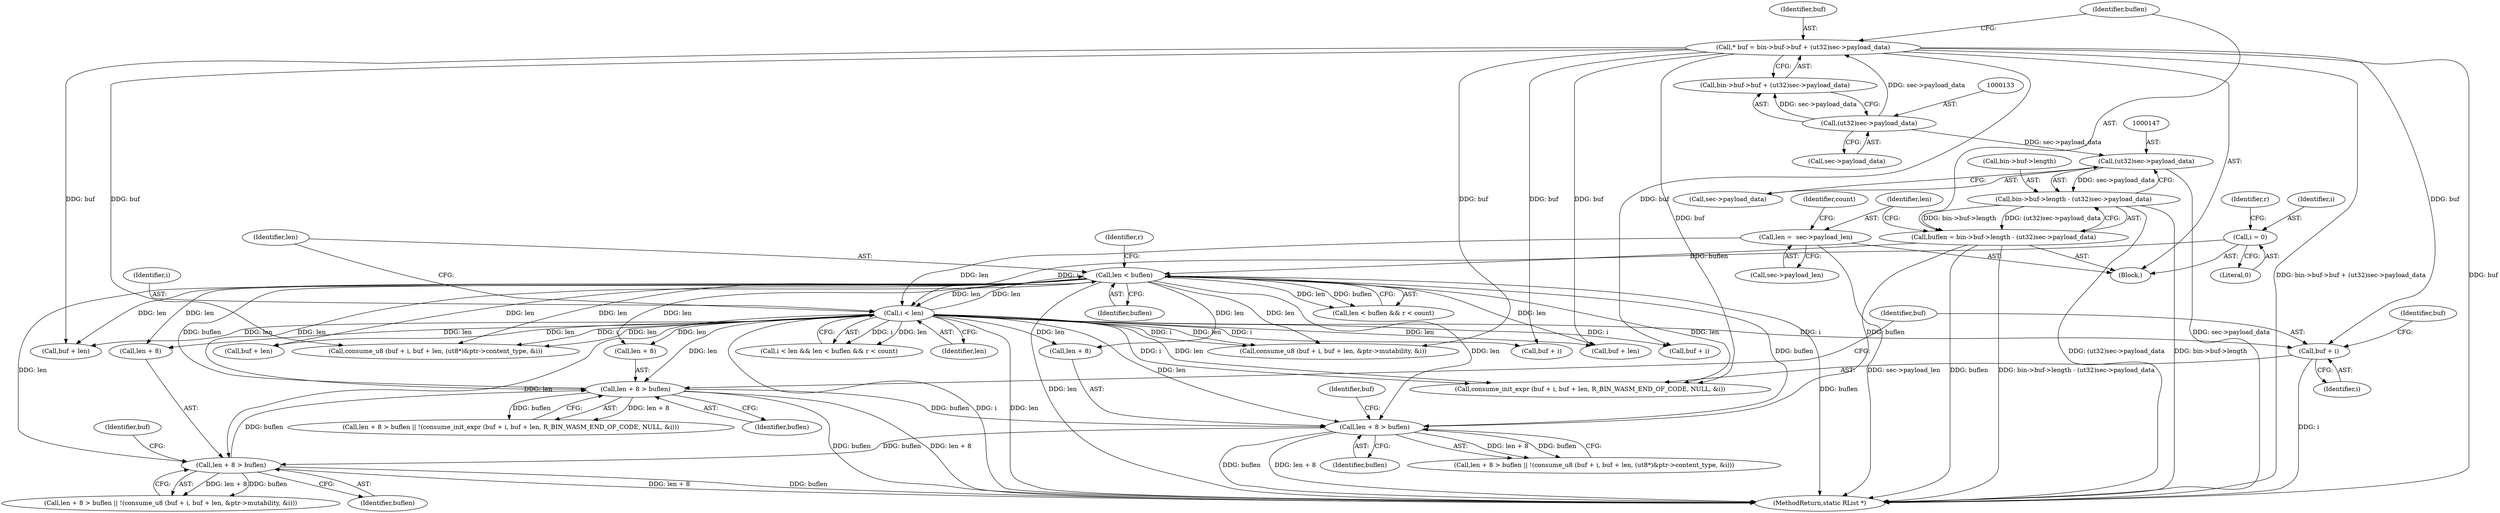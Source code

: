 digraph "0_radare2_d2632f6483a3ceb5d8e0a5fb11142c51c43978b4_2@pointer" {
"1000250" [label="(Call,buf + i)"];
"1000124" [label="(Call,* buf = bin->buf->buf + (ut32)sec->payload_data)"];
"1000132" [label="(Call,(ut32)sec->payload_data)"];
"1000173" [label="(Call,i < len)"];
"1000164" [label="(Call,i = 0)"];
"1000152" [label="(Call,len =  sec->payload_len)"];
"1000177" [label="(Call,len < buflen)"];
"1000138" [label="(Call,buflen = bin->buf->length - (ut32)sec->payload_data)"];
"1000140" [label="(Call,bin->buf->length - (ut32)sec->payload_data)"];
"1000146" [label="(Call,(ut32)sec->payload_data)"];
"1000243" [label="(Call,len + 8 > buflen)"];
"1000220" [label="(Call,len + 8 > buflen)"];
"1000195" [label="(Call,len + 8 > buflen)"];
"1000103" [label="(Block,)"];
"1000146" [label="(Call,(ut32)sec->payload_data)"];
"1000175" [label="(Identifier,len)"];
"1000230" [label="(Call,buf + len)"];
"1000178" [label="(Identifier,len)"];
"1000226" [label="(Call,consume_u8 (buf + i, buf + len, &ptr->mutability, &i))"];
"1000250" [label="(Call,buf + i)"];
"1000227" [label="(Call,buf + i)"];
"1000154" [label="(Call,sec->payload_len)"];
"1000181" [label="(Identifier,r)"];
"1000139" [label="(Identifier,buflen)"];
"1000126" [label="(Call,bin->buf->buf + (ut32)sec->payload_data)"];
"1000177" [label="(Call,len < buflen)"];
"1000224" [label="(Identifier,buflen)"];
"1000138" [label="(Call,buflen = bin->buf->length - (ut32)sec->payload_data)"];
"1000243" [label="(Call,len + 8 > buflen)"];
"1000196" [label="(Call,len + 8)"];
"1000203" [label="(Identifier,buf)"];
"1000201" [label="(Call,consume_u8 (buf + i, buf + len, (ut8*)&ptr->content_type, &i))"];
"1000202" [label="(Call,buf + i)"];
"1000173" [label="(Call,i < len)"];
"1000172" [label="(Call,i < len && len < buflen && r < count)"];
"1000141" [label="(Call,bin->buf->length)"];
"1000228" [label="(Identifier,buf)"];
"1000244" [label="(Call,len + 8)"];
"1000251" [label="(Identifier,buf)"];
"1000148" [label="(Call,sec->payload_data)"];
"1000166" [label="(Literal,0)"];
"1000176" [label="(Call,len < buflen && r < count)"];
"1000174" [label="(Identifier,i)"];
"1000152" [label="(Call,len =  sec->payload_len)"];
"1000153" [label="(Identifier,len)"];
"1000220" [label="(Call,len + 8 > buflen)"];
"1000164" [label="(Call,i = 0)"];
"1000252" [label="(Identifier,i)"];
"1000253" [label="(Call,buf + len)"];
"1000242" [label="(Call,len + 8 > buflen || !(consume_init_expr (buf + i, buf + len, R_BIN_WASM_END_OF_CODE, NULL, &i)))"];
"1000221" [label="(Call,len + 8)"];
"1000195" [label="(Call,len + 8 > buflen)"];
"1000205" [label="(Call,buf + len)"];
"1000219" [label="(Call,len + 8 > buflen || !(consume_u8 (buf + i, buf + len, &ptr->mutability, &i)))"];
"1000249" [label="(Call,consume_init_expr (buf + i, buf + len, R_BIN_WASM_END_OF_CODE, NULL, &i))"];
"1000199" [label="(Identifier,buflen)"];
"1000247" [label="(Identifier,buflen)"];
"1000132" [label="(Call,(ut32)sec->payload_data)"];
"1000140" [label="(Call,bin->buf->length - (ut32)sec->payload_data)"];
"1000124" [label="(Call,* buf = bin->buf->buf + (ut32)sec->payload_data)"];
"1000125" [label="(Identifier,buf)"];
"1000165" [label="(Identifier,i)"];
"1000159" [label="(Identifier,count)"];
"1000179" [label="(Identifier,buflen)"];
"1000169" [label="(Identifier,r)"];
"1000134" [label="(Call,sec->payload_data)"];
"1000254" [label="(Identifier,buf)"];
"1000274" [label="(MethodReturn,static RList *)"];
"1000194" [label="(Call,len + 8 > buflen || !(consume_u8 (buf + i, buf + len, (ut8*)&ptr->content_type, &i)))"];
"1000250" -> "1000249"  [label="AST: "];
"1000250" -> "1000252"  [label="CFG: "];
"1000251" -> "1000250"  [label="AST: "];
"1000252" -> "1000250"  [label="AST: "];
"1000254" -> "1000250"  [label="CFG: "];
"1000250" -> "1000274"  [label="DDG: i"];
"1000124" -> "1000250"  [label="DDG: buf"];
"1000173" -> "1000250"  [label="DDG: i"];
"1000124" -> "1000103"  [label="AST: "];
"1000124" -> "1000126"  [label="CFG: "];
"1000125" -> "1000124"  [label="AST: "];
"1000126" -> "1000124"  [label="AST: "];
"1000139" -> "1000124"  [label="CFG: "];
"1000124" -> "1000274"  [label="DDG: bin->buf->buf + (ut32)sec->payload_data"];
"1000124" -> "1000274"  [label="DDG: buf"];
"1000132" -> "1000124"  [label="DDG: sec->payload_data"];
"1000124" -> "1000201"  [label="DDG: buf"];
"1000124" -> "1000202"  [label="DDG: buf"];
"1000124" -> "1000226"  [label="DDG: buf"];
"1000124" -> "1000227"  [label="DDG: buf"];
"1000124" -> "1000230"  [label="DDG: buf"];
"1000124" -> "1000249"  [label="DDG: buf"];
"1000124" -> "1000253"  [label="DDG: buf"];
"1000132" -> "1000126"  [label="AST: "];
"1000132" -> "1000134"  [label="CFG: "];
"1000133" -> "1000132"  [label="AST: "];
"1000134" -> "1000132"  [label="AST: "];
"1000126" -> "1000132"  [label="CFG: "];
"1000132" -> "1000126"  [label="DDG: sec->payload_data"];
"1000132" -> "1000146"  [label="DDG: sec->payload_data"];
"1000173" -> "1000172"  [label="AST: "];
"1000173" -> "1000175"  [label="CFG: "];
"1000174" -> "1000173"  [label="AST: "];
"1000175" -> "1000173"  [label="AST: "];
"1000178" -> "1000173"  [label="CFG: "];
"1000172" -> "1000173"  [label="CFG: "];
"1000173" -> "1000274"  [label="DDG: i"];
"1000173" -> "1000274"  [label="DDG: len"];
"1000173" -> "1000172"  [label="DDG: i"];
"1000173" -> "1000172"  [label="DDG: len"];
"1000164" -> "1000173"  [label="DDG: i"];
"1000152" -> "1000173"  [label="DDG: len"];
"1000177" -> "1000173"  [label="DDG: len"];
"1000173" -> "1000177"  [label="DDG: len"];
"1000173" -> "1000195"  [label="DDG: len"];
"1000173" -> "1000196"  [label="DDG: len"];
"1000173" -> "1000201"  [label="DDG: i"];
"1000173" -> "1000201"  [label="DDG: len"];
"1000173" -> "1000202"  [label="DDG: i"];
"1000173" -> "1000205"  [label="DDG: len"];
"1000173" -> "1000220"  [label="DDG: len"];
"1000173" -> "1000221"  [label="DDG: len"];
"1000173" -> "1000226"  [label="DDG: i"];
"1000173" -> "1000226"  [label="DDG: len"];
"1000173" -> "1000227"  [label="DDG: i"];
"1000173" -> "1000230"  [label="DDG: len"];
"1000173" -> "1000243"  [label="DDG: len"];
"1000173" -> "1000244"  [label="DDG: len"];
"1000173" -> "1000249"  [label="DDG: i"];
"1000173" -> "1000249"  [label="DDG: len"];
"1000173" -> "1000253"  [label="DDG: len"];
"1000164" -> "1000103"  [label="AST: "];
"1000164" -> "1000166"  [label="CFG: "];
"1000165" -> "1000164"  [label="AST: "];
"1000166" -> "1000164"  [label="AST: "];
"1000169" -> "1000164"  [label="CFG: "];
"1000152" -> "1000103"  [label="AST: "];
"1000152" -> "1000154"  [label="CFG: "];
"1000153" -> "1000152"  [label="AST: "];
"1000154" -> "1000152"  [label="AST: "];
"1000159" -> "1000152"  [label="CFG: "];
"1000152" -> "1000274"  [label="DDG: sec->payload_len"];
"1000177" -> "1000176"  [label="AST: "];
"1000177" -> "1000179"  [label="CFG: "];
"1000178" -> "1000177"  [label="AST: "];
"1000179" -> "1000177"  [label="AST: "];
"1000181" -> "1000177"  [label="CFG: "];
"1000176" -> "1000177"  [label="CFG: "];
"1000177" -> "1000274"  [label="DDG: len"];
"1000177" -> "1000274"  [label="DDG: buflen"];
"1000177" -> "1000176"  [label="DDG: len"];
"1000177" -> "1000176"  [label="DDG: buflen"];
"1000138" -> "1000177"  [label="DDG: buflen"];
"1000243" -> "1000177"  [label="DDG: buflen"];
"1000177" -> "1000195"  [label="DDG: len"];
"1000177" -> "1000195"  [label="DDG: buflen"];
"1000177" -> "1000196"  [label="DDG: len"];
"1000177" -> "1000201"  [label="DDG: len"];
"1000177" -> "1000205"  [label="DDG: len"];
"1000177" -> "1000220"  [label="DDG: len"];
"1000177" -> "1000221"  [label="DDG: len"];
"1000177" -> "1000226"  [label="DDG: len"];
"1000177" -> "1000230"  [label="DDG: len"];
"1000177" -> "1000243"  [label="DDG: len"];
"1000177" -> "1000244"  [label="DDG: len"];
"1000177" -> "1000249"  [label="DDG: len"];
"1000177" -> "1000253"  [label="DDG: len"];
"1000138" -> "1000103"  [label="AST: "];
"1000138" -> "1000140"  [label="CFG: "];
"1000139" -> "1000138"  [label="AST: "];
"1000140" -> "1000138"  [label="AST: "];
"1000153" -> "1000138"  [label="CFG: "];
"1000138" -> "1000274"  [label="DDG: buflen"];
"1000138" -> "1000274"  [label="DDG: bin->buf->length - (ut32)sec->payload_data"];
"1000140" -> "1000138"  [label="DDG: bin->buf->length"];
"1000140" -> "1000138"  [label="DDG: (ut32)sec->payload_data"];
"1000138" -> "1000195"  [label="DDG: buflen"];
"1000140" -> "1000146"  [label="CFG: "];
"1000141" -> "1000140"  [label="AST: "];
"1000146" -> "1000140"  [label="AST: "];
"1000140" -> "1000274"  [label="DDG: bin->buf->length"];
"1000140" -> "1000274"  [label="DDG: (ut32)sec->payload_data"];
"1000146" -> "1000140"  [label="DDG: sec->payload_data"];
"1000146" -> "1000148"  [label="CFG: "];
"1000147" -> "1000146"  [label="AST: "];
"1000148" -> "1000146"  [label="AST: "];
"1000146" -> "1000274"  [label="DDG: sec->payload_data"];
"1000243" -> "1000242"  [label="AST: "];
"1000243" -> "1000247"  [label="CFG: "];
"1000244" -> "1000243"  [label="AST: "];
"1000247" -> "1000243"  [label="AST: "];
"1000251" -> "1000243"  [label="CFG: "];
"1000242" -> "1000243"  [label="CFG: "];
"1000243" -> "1000274"  [label="DDG: len + 8"];
"1000243" -> "1000274"  [label="DDG: buflen"];
"1000243" -> "1000195"  [label="DDG: buflen"];
"1000243" -> "1000242"  [label="DDG: len + 8"];
"1000243" -> "1000242"  [label="DDG: buflen"];
"1000220" -> "1000243"  [label="DDG: buflen"];
"1000220" -> "1000219"  [label="AST: "];
"1000220" -> "1000224"  [label="CFG: "];
"1000221" -> "1000220"  [label="AST: "];
"1000224" -> "1000220"  [label="AST: "];
"1000228" -> "1000220"  [label="CFG: "];
"1000219" -> "1000220"  [label="CFG: "];
"1000220" -> "1000274"  [label="DDG: len + 8"];
"1000220" -> "1000274"  [label="DDG: buflen"];
"1000220" -> "1000219"  [label="DDG: len + 8"];
"1000220" -> "1000219"  [label="DDG: buflen"];
"1000195" -> "1000220"  [label="DDG: buflen"];
"1000195" -> "1000194"  [label="AST: "];
"1000195" -> "1000199"  [label="CFG: "];
"1000196" -> "1000195"  [label="AST: "];
"1000199" -> "1000195"  [label="AST: "];
"1000203" -> "1000195"  [label="CFG: "];
"1000194" -> "1000195"  [label="CFG: "];
"1000195" -> "1000274"  [label="DDG: buflen"];
"1000195" -> "1000274"  [label="DDG: len + 8"];
"1000195" -> "1000194"  [label="DDG: len + 8"];
"1000195" -> "1000194"  [label="DDG: buflen"];
}

